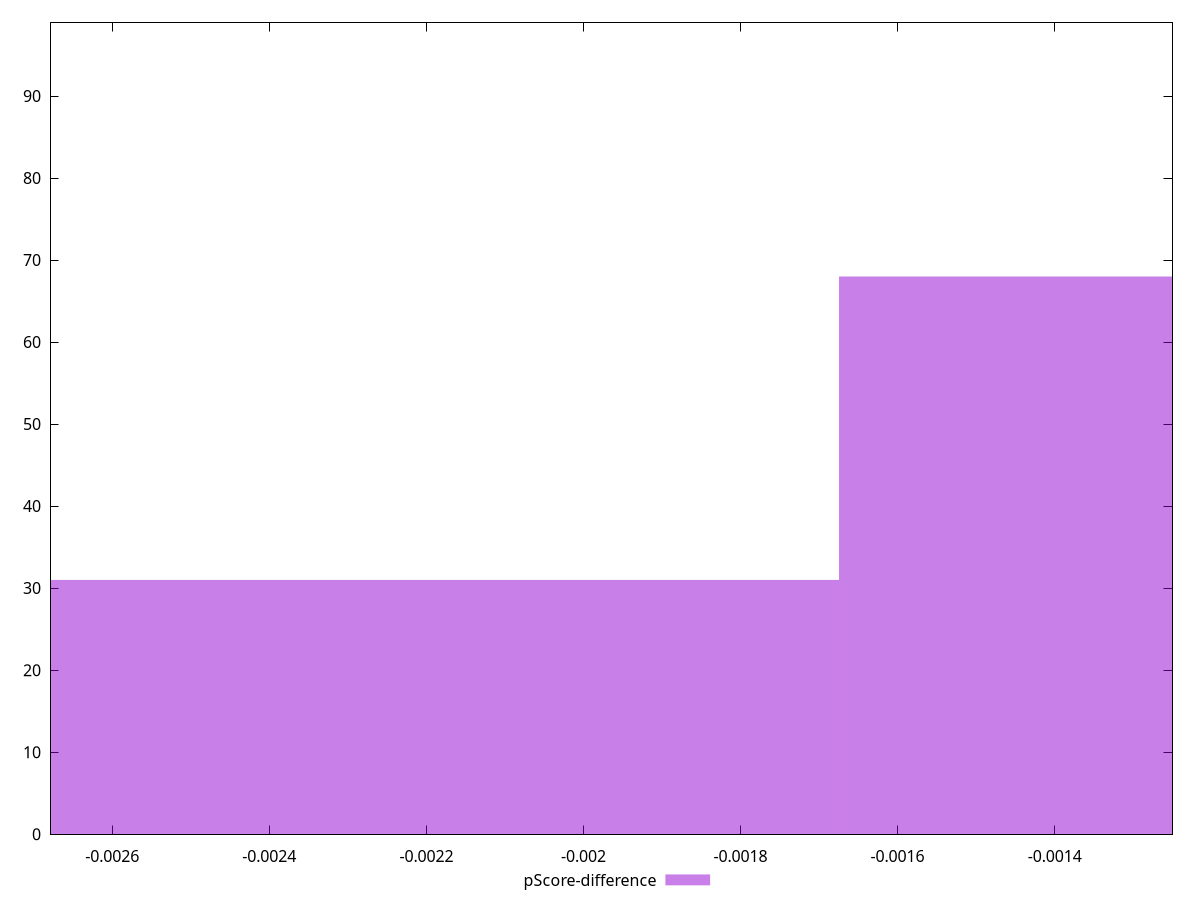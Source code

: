 reset

$pScoreDifference <<EOF
-0.0011164039427988604 68
-0.002232807885597721 31
EOF

set key outside below
set boxwidth 0.0011164039427988604
set xrange [-0.002679267138802177:-0.0012499961389522696]
set yrange [0:99]
set trange [0:99]
set style fill transparent solid 0.5 noborder
set terminal svg size 640, 490 enhanced background rgb 'white'
set output "reports/report_00030_2021-02-24T20-42-31.540Z/first-cpu-idle/samples/card/pScore-difference/histogram.svg"

plot $pScoreDifference title "pScore-difference" with boxes

reset

